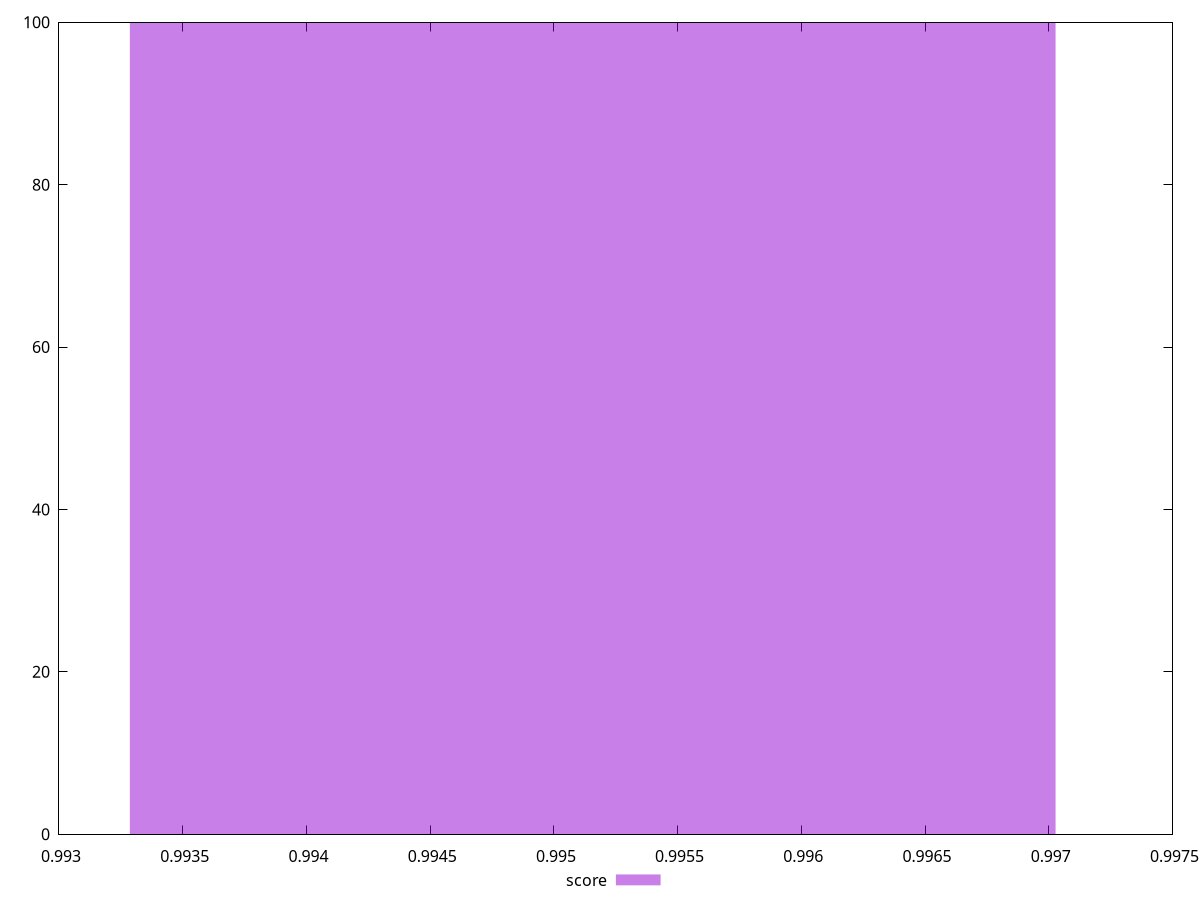 reset
set terminal svg size 640, 490 enhanced background rgb 'white'
set output "report_00007_2020-12-11T15:55:29.892Z/interactive/samples/pages+cached+noexternal/score/histogram.svg"

$score <<EOF
0.9951569010196307 100
EOF

set key outside below
set boxwidth 0.003741191357216657
set yrange [0:100]
set style fill transparent solid 0.5 noborder

plot \
  $score title "score" with boxes, \


reset